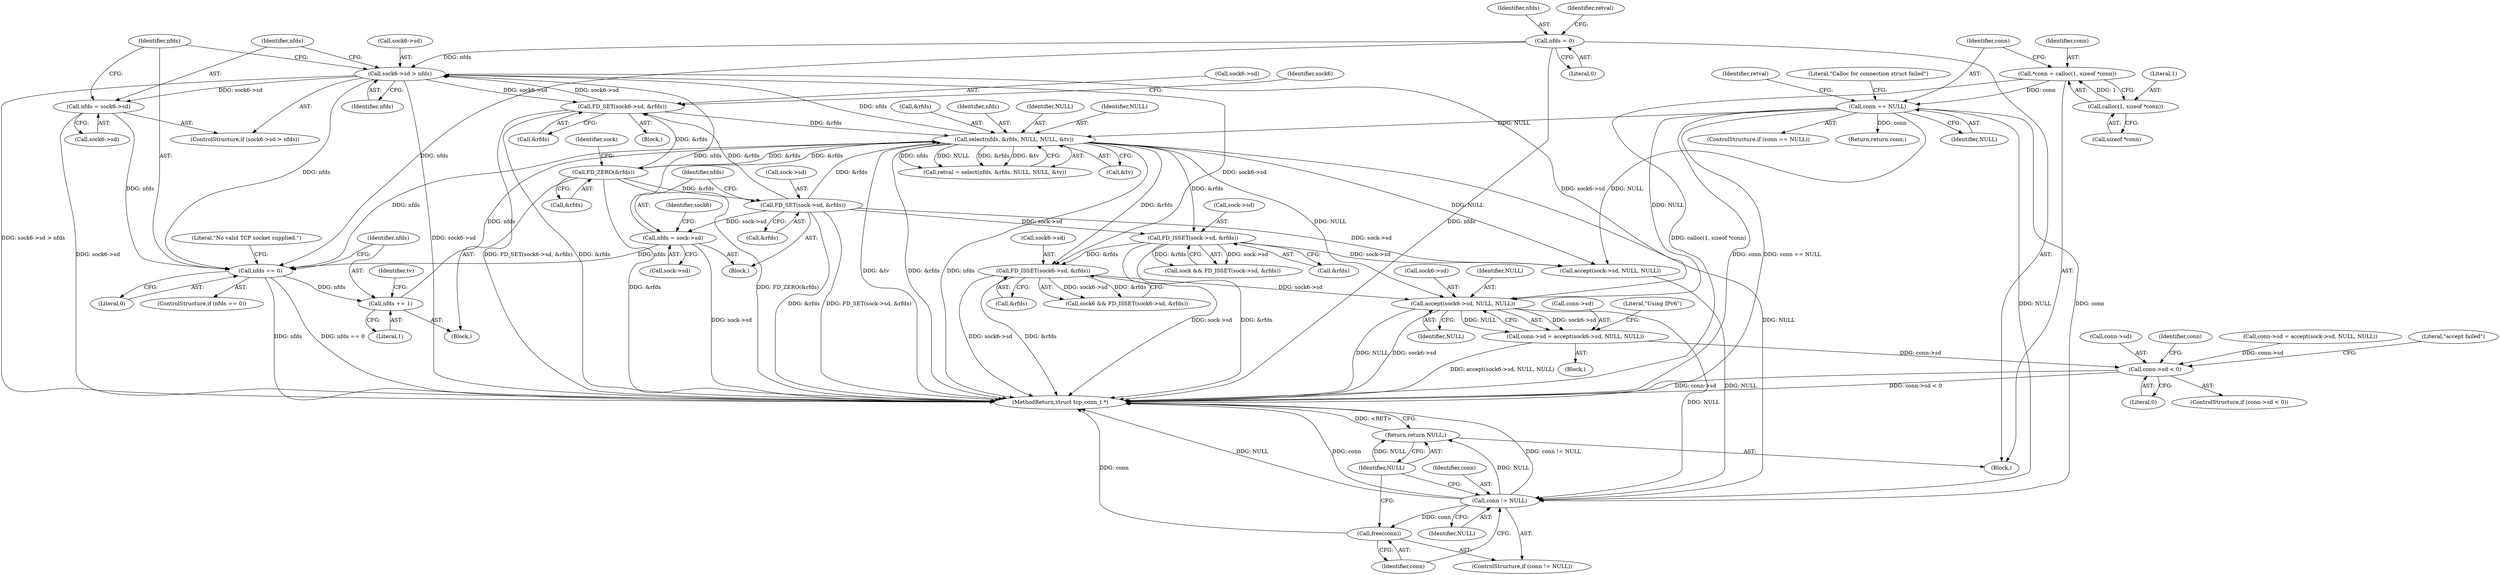 digraph "0_ippusbxd_46844402bca7a38fc224483ba6f0a93c4613203f_0@pointer" {
"1000250" [label="(Call,accept(sock6->sd, NULL, NULL))"];
"1000163" [label="(Call,sock6->sd > nfds)"];
"1000156" [label="(Call,FD_SET(sock6->sd, &rfds))"];
"1000142" [label="(Call,FD_SET(sock->sd, &rfds))"];
"1000136" [label="(Call,FD_ZERO(&rfds))"];
"1000196" [label="(Call,select(nfds, &rfds, NULL, NULL, &tv))"];
"1000181" [label="(Call,nfds += 1)"];
"1000174" [label="(Call,nfds == 0)"];
"1000168" [label="(Call,nfds = sock6->sd)"];
"1000148" [label="(Call,nfds = sock->sd)"];
"1000128" [label="(Call,nfds = 0)"];
"1000114" [label="(Call,conn == NULL)"];
"1000106" [label="(Call,*conn = calloc(1, sizeof *conn))"];
"1000108" [label="(Call,calloc(1, sizeof *conn))"];
"1000239" [label="(Call,FD_ISSET(sock6->sd, &rfds))"];
"1000216" [label="(Call,FD_ISSET(sock->sd, &rfds))"];
"1000246" [label="(Call,conn->sd = accept(sock6->sd, NULL, NULL))"];
"1000264" [label="(Call,conn->sd < 0)"];
"1000277" [label="(Call,conn != NULL)"];
"1000280" [label="(Call,free(conn))"];
"1000282" [label="(Return,return NULL;)"];
"1000246" [label="(Call,conn->sd = accept(sock6->sd, NULL, NULL))"];
"1000175" [label="(Identifier,nfds)"];
"1000281" [label="(Identifier,conn)"];
"1000142" [label="(Call,FD_SET(sock->sd, &rfds))"];
"1000282" [label="(Return,return NULL;)"];
"1000140" [label="(Identifier,sock)"];
"1000155" [label="(Block,)"];
"1000251" [label="(Call,sock6->sd)"];
"1000150" [label="(Call,sock->sd)"];
"1000216" [label="(Call,FD_ISSET(sock->sd, &rfds))"];
"1000257" [label="(Literal,\"Using IPv6\")"];
"1000239" [label="(Call,FD_ISSET(sock6->sd, &rfds))"];
"1000169" [label="(Identifier,nfds)"];
"1000106" [label="(Call,*conn = calloc(1, sizeof *conn))"];
"1000280" [label="(Call,free(conn))"];
"1000198" [label="(Call,&rfds)"];
"1000276" [label="(ControlStructure,if (conn != NULL))"];
"1000104" [label="(Block,)"];
"1000217" [label="(Call,sock->sd)"];
"1000114" [label="(Call,conn == NULL)"];
"1000277" [label="(Call,conn != NULL)"];
"1000181" [label="(Call,nfds += 1)"];
"1000182" [label="(Identifier,nfds)"];
"1000194" [label="(Call,retval = select(nfds, &rfds, NULL, NULL, &tv))"];
"1000141" [label="(Block,)"];
"1000162" [label="(ControlStructure,if (sock6->sd > nfds))"];
"1000183" [label="(Literal,1)"];
"1000156" [label="(Call,FD_SET(sock6->sd, &rfds))"];
"1000108" [label="(Call,calloc(1, sizeof *conn))"];
"1000163" [label="(Call,sock6->sd > nfds)"];
"1000265" [label="(Call,conn->sd)"];
"1000135" [label="(Block,)"];
"1000284" [label="(MethodReturn,struct tcp_conn_t *)"];
"1000176" [label="(Literal,0)"];
"1000129" [label="(Identifier,nfds)"];
"1000240" [label="(Call,sock6->sd)"];
"1000274" [label="(Identifier,conn)"];
"1000220" [label="(Call,&rfds)"];
"1000128" [label="(Call,nfds = 0)"];
"1000263" [label="(ControlStructure,if (conn->sd < 0))"];
"1000116" [label="(Identifier,NULL)"];
"1000214" [label="(Call,sock && FD_ISSET(sock->sd, &rfds))"];
"1000137" [label="(Call,&rfds)"];
"1000255" [label="(Identifier,NULL)"];
"1000279" [label="(Identifier,NULL)"];
"1000250" [label="(Call,accept(sock6->sd, NULL, NULL))"];
"1000143" [label="(Call,sock->sd)"];
"1000154" [label="(Identifier,sock6)"];
"1000119" [label="(Literal,\"Calloc for connection struct failed\")"];
"1000237" [label="(Call,sock6 && FD_ISSET(sock6->sd, &rfds))"];
"1000268" [label="(Literal,0)"];
"1000283" [label="(Identifier,NULL)"];
"1000110" [label="(Call,sizeof *conn)"];
"1000173" [label="(ControlStructure,if (nfds == 0))"];
"1000170" [label="(Call,sock6->sd)"];
"1000223" [label="(Call,conn->sd = accept(sock->sd, NULL, NULL))"];
"1000113" [label="(ControlStructure,if (conn == NULL))"];
"1000254" [label="(Identifier,NULL)"];
"1000164" [label="(Call,sock6->sd)"];
"1000165" [label="(Identifier,sock6)"];
"1000107" [label="(Identifier,conn)"];
"1000202" [label="(Call,&tv)"];
"1000197" [label="(Identifier,nfds)"];
"1000149" [label="(Identifier,nfds)"];
"1000196" [label="(Call,select(nfds, &rfds, NULL, NULL, &tv))"];
"1000167" [label="(Identifier,nfds)"];
"1000148" [label="(Call,nfds = sock->sd)"];
"1000146" [label="(Call,&rfds)"];
"1000243" [label="(Call,&rfds)"];
"1000109" [label="(Literal,1)"];
"1000157" [label="(Call,sock6->sd)"];
"1000200" [label="(Identifier,NULL)"];
"1000168" [label="(Call,nfds = sock6->sd)"];
"1000115" [label="(Identifier,conn)"];
"1000273" [label="(Return,return conn;)"];
"1000227" [label="(Call,accept(sock->sd, NULL, NULL))"];
"1000186" [label="(Identifier,tv)"];
"1000136" [label="(Call,FD_ZERO(&rfds))"];
"1000160" [label="(Call,&rfds)"];
"1000174" [label="(Call,nfds == 0)"];
"1000133" [label="(Identifier,retval)"];
"1000271" [label="(Literal,\"accept failed\")"];
"1000201" [label="(Identifier,NULL)"];
"1000125" [label="(Identifier,retval)"];
"1000247" [label="(Call,conn->sd)"];
"1000264" [label="(Call,conn->sd < 0)"];
"1000278" [label="(Identifier,conn)"];
"1000130" [label="(Literal,0)"];
"1000245" [label="(Block,)"];
"1000179" [label="(Literal,\"No valid TCP socket supplied.\")"];
"1000250" -> "1000246"  [label="AST: "];
"1000250" -> "1000255"  [label="CFG: "];
"1000251" -> "1000250"  [label="AST: "];
"1000254" -> "1000250"  [label="AST: "];
"1000255" -> "1000250"  [label="AST: "];
"1000246" -> "1000250"  [label="CFG: "];
"1000250" -> "1000284"  [label="DDG: NULL"];
"1000250" -> "1000284"  [label="DDG: sock6->sd"];
"1000250" -> "1000246"  [label="DDG: sock6->sd"];
"1000250" -> "1000246"  [label="DDG: NULL"];
"1000163" -> "1000250"  [label="DDG: sock6->sd"];
"1000239" -> "1000250"  [label="DDG: sock6->sd"];
"1000196" -> "1000250"  [label="DDG: NULL"];
"1000114" -> "1000250"  [label="DDG: NULL"];
"1000250" -> "1000277"  [label="DDG: NULL"];
"1000163" -> "1000162"  [label="AST: "];
"1000163" -> "1000167"  [label="CFG: "];
"1000164" -> "1000163"  [label="AST: "];
"1000167" -> "1000163"  [label="AST: "];
"1000169" -> "1000163"  [label="CFG: "];
"1000175" -> "1000163"  [label="CFG: "];
"1000163" -> "1000284"  [label="DDG: sock6->sd"];
"1000163" -> "1000284"  [label="DDG: sock6->sd > nfds"];
"1000163" -> "1000156"  [label="DDG: sock6->sd"];
"1000156" -> "1000163"  [label="DDG: sock6->sd"];
"1000128" -> "1000163"  [label="DDG: nfds"];
"1000148" -> "1000163"  [label="DDG: nfds"];
"1000196" -> "1000163"  [label="DDG: nfds"];
"1000163" -> "1000168"  [label="DDG: sock6->sd"];
"1000163" -> "1000174"  [label="DDG: nfds"];
"1000163" -> "1000239"  [label="DDG: sock6->sd"];
"1000156" -> "1000155"  [label="AST: "];
"1000156" -> "1000160"  [label="CFG: "];
"1000157" -> "1000156"  [label="AST: "];
"1000160" -> "1000156"  [label="AST: "];
"1000165" -> "1000156"  [label="CFG: "];
"1000156" -> "1000284"  [label="DDG: &rfds"];
"1000156" -> "1000284"  [label="DDG: FD_SET(sock6->sd, &rfds)"];
"1000142" -> "1000156"  [label="DDG: &rfds"];
"1000136" -> "1000156"  [label="DDG: &rfds"];
"1000156" -> "1000196"  [label="DDG: &rfds"];
"1000142" -> "1000141"  [label="AST: "];
"1000142" -> "1000146"  [label="CFG: "];
"1000143" -> "1000142"  [label="AST: "];
"1000146" -> "1000142"  [label="AST: "];
"1000149" -> "1000142"  [label="CFG: "];
"1000142" -> "1000284"  [label="DDG: FD_SET(sock->sd, &rfds)"];
"1000142" -> "1000284"  [label="DDG: &rfds"];
"1000136" -> "1000142"  [label="DDG: &rfds"];
"1000142" -> "1000148"  [label="DDG: sock->sd"];
"1000142" -> "1000196"  [label="DDG: &rfds"];
"1000142" -> "1000216"  [label="DDG: sock->sd"];
"1000142" -> "1000227"  [label="DDG: sock->sd"];
"1000136" -> "1000135"  [label="AST: "];
"1000136" -> "1000137"  [label="CFG: "];
"1000137" -> "1000136"  [label="AST: "];
"1000140" -> "1000136"  [label="CFG: "];
"1000136" -> "1000284"  [label="DDG: FD_ZERO(&rfds)"];
"1000136" -> "1000284"  [label="DDG: &rfds"];
"1000196" -> "1000136"  [label="DDG: &rfds"];
"1000136" -> "1000196"  [label="DDG: &rfds"];
"1000196" -> "1000194"  [label="AST: "];
"1000196" -> "1000202"  [label="CFG: "];
"1000197" -> "1000196"  [label="AST: "];
"1000198" -> "1000196"  [label="AST: "];
"1000200" -> "1000196"  [label="AST: "];
"1000201" -> "1000196"  [label="AST: "];
"1000202" -> "1000196"  [label="AST: "];
"1000194" -> "1000196"  [label="CFG: "];
"1000196" -> "1000284"  [label="DDG: nfds"];
"1000196" -> "1000284"  [label="DDG: &tv"];
"1000196" -> "1000284"  [label="DDG: &rfds"];
"1000196" -> "1000174"  [label="DDG: nfds"];
"1000196" -> "1000194"  [label="DDG: nfds"];
"1000196" -> "1000194"  [label="DDG: NULL"];
"1000196" -> "1000194"  [label="DDG: &rfds"];
"1000196" -> "1000194"  [label="DDG: &tv"];
"1000181" -> "1000196"  [label="DDG: nfds"];
"1000114" -> "1000196"  [label="DDG: NULL"];
"1000196" -> "1000216"  [label="DDG: &rfds"];
"1000196" -> "1000227"  [label="DDG: NULL"];
"1000196" -> "1000239"  [label="DDG: &rfds"];
"1000196" -> "1000277"  [label="DDG: NULL"];
"1000181" -> "1000135"  [label="AST: "];
"1000181" -> "1000183"  [label="CFG: "];
"1000182" -> "1000181"  [label="AST: "];
"1000183" -> "1000181"  [label="AST: "];
"1000186" -> "1000181"  [label="CFG: "];
"1000174" -> "1000181"  [label="DDG: nfds"];
"1000174" -> "1000173"  [label="AST: "];
"1000174" -> "1000176"  [label="CFG: "];
"1000175" -> "1000174"  [label="AST: "];
"1000176" -> "1000174"  [label="AST: "];
"1000179" -> "1000174"  [label="CFG: "];
"1000182" -> "1000174"  [label="CFG: "];
"1000174" -> "1000284"  [label="DDG: nfds == 0"];
"1000174" -> "1000284"  [label="DDG: nfds"];
"1000168" -> "1000174"  [label="DDG: nfds"];
"1000148" -> "1000174"  [label="DDG: nfds"];
"1000128" -> "1000174"  [label="DDG: nfds"];
"1000168" -> "1000162"  [label="AST: "];
"1000168" -> "1000170"  [label="CFG: "];
"1000169" -> "1000168"  [label="AST: "];
"1000170" -> "1000168"  [label="AST: "];
"1000175" -> "1000168"  [label="CFG: "];
"1000168" -> "1000284"  [label="DDG: sock6->sd"];
"1000148" -> "1000141"  [label="AST: "];
"1000148" -> "1000150"  [label="CFG: "];
"1000149" -> "1000148"  [label="AST: "];
"1000150" -> "1000148"  [label="AST: "];
"1000154" -> "1000148"  [label="CFG: "];
"1000148" -> "1000284"  [label="DDG: sock->sd"];
"1000128" -> "1000104"  [label="AST: "];
"1000128" -> "1000130"  [label="CFG: "];
"1000129" -> "1000128"  [label="AST: "];
"1000130" -> "1000128"  [label="AST: "];
"1000133" -> "1000128"  [label="CFG: "];
"1000128" -> "1000284"  [label="DDG: nfds"];
"1000114" -> "1000113"  [label="AST: "];
"1000114" -> "1000116"  [label="CFG: "];
"1000115" -> "1000114"  [label="AST: "];
"1000116" -> "1000114"  [label="AST: "];
"1000119" -> "1000114"  [label="CFG: "];
"1000125" -> "1000114"  [label="CFG: "];
"1000114" -> "1000284"  [label="DDG: conn == NULL"];
"1000114" -> "1000284"  [label="DDG: conn"];
"1000106" -> "1000114"  [label="DDG: conn"];
"1000114" -> "1000227"  [label="DDG: NULL"];
"1000114" -> "1000273"  [label="DDG: conn"];
"1000114" -> "1000277"  [label="DDG: conn"];
"1000114" -> "1000277"  [label="DDG: NULL"];
"1000106" -> "1000104"  [label="AST: "];
"1000106" -> "1000108"  [label="CFG: "];
"1000107" -> "1000106"  [label="AST: "];
"1000108" -> "1000106"  [label="AST: "];
"1000115" -> "1000106"  [label="CFG: "];
"1000106" -> "1000284"  [label="DDG: calloc(1, sizeof *conn)"];
"1000108" -> "1000106"  [label="DDG: 1"];
"1000108" -> "1000110"  [label="CFG: "];
"1000109" -> "1000108"  [label="AST: "];
"1000110" -> "1000108"  [label="AST: "];
"1000239" -> "1000237"  [label="AST: "];
"1000239" -> "1000243"  [label="CFG: "];
"1000240" -> "1000239"  [label="AST: "];
"1000243" -> "1000239"  [label="AST: "];
"1000237" -> "1000239"  [label="CFG: "];
"1000239" -> "1000284"  [label="DDG: sock6->sd"];
"1000239" -> "1000284"  [label="DDG: &rfds"];
"1000239" -> "1000237"  [label="DDG: sock6->sd"];
"1000239" -> "1000237"  [label="DDG: &rfds"];
"1000216" -> "1000239"  [label="DDG: &rfds"];
"1000216" -> "1000214"  [label="AST: "];
"1000216" -> "1000220"  [label="CFG: "];
"1000217" -> "1000216"  [label="AST: "];
"1000220" -> "1000216"  [label="AST: "];
"1000214" -> "1000216"  [label="CFG: "];
"1000216" -> "1000284"  [label="DDG: sock->sd"];
"1000216" -> "1000284"  [label="DDG: &rfds"];
"1000216" -> "1000214"  [label="DDG: sock->sd"];
"1000216" -> "1000214"  [label="DDG: &rfds"];
"1000216" -> "1000227"  [label="DDG: sock->sd"];
"1000246" -> "1000245"  [label="AST: "];
"1000247" -> "1000246"  [label="AST: "];
"1000257" -> "1000246"  [label="CFG: "];
"1000246" -> "1000284"  [label="DDG: accept(sock6->sd, NULL, NULL)"];
"1000246" -> "1000264"  [label="DDG: conn->sd"];
"1000264" -> "1000263"  [label="AST: "];
"1000264" -> "1000268"  [label="CFG: "];
"1000265" -> "1000264"  [label="AST: "];
"1000268" -> "1000264"  [label="AST: "];
"1000271" -> "1000264"  [label="CFG: "];
"1000274" -> "1000264"  [label="CFG: "];
"1000264" -> "1000284"  [label="DDG: conn->sd"];
"1000264" -> "1000284"  [label="DDG: conn->sd < 0"];
"1000223" -> "1000264"  [label="DDG: conn->sd"];
"1000277" -> "1000276"  [label="AST: "];
"1000277" -> "1000279"  [label="CFG: "];
"1000278" -> "1000277"  [label="AST: "];
"1000279" -> "1000277"  [label="AST: "];
"1000281" -> "1000277"  [label="CFG: "];
"1000283" -> "1000277"  [label="CFG: "];
"1000277" -> "1000284"  [label="DDG: conn"];
"1000277" -> "1000284"  [label="DDG: conn != NULL"];
"1000277" -> "1000284"  [label="DDG: NULL"];
"1000227" -> "1000277"  [label="DDG: NULL"];
"1000277" -> "1000280"  [label="DDG: conn"];
"1000277" -> "1000282"  [label="DDG: NULL"];
"1000280" -> "1000276"  [label="AST: "];
"1000280" -> "1000281"  [label="CFG: "];
"1000281" -> "1000280"  [label="AST: "];
"1000283" -> "1000280"  [label="CFG: "];
"1000280" -> "1000284"  [label="DDG: conn"];
"1000282" -> "1000104"  [label="AST: "];
"1000282" -> "1000283"  [label="CFG: "];
"1000283" -> "1000282"  [label="AST: "];
"1000284" -> "1000282"  [label="CFG: "];
"1000282" -> "1000284"  [label="DDG: <RET>"];
"1000283" -> "1000282"  [label="DDG: NULL"];
}
